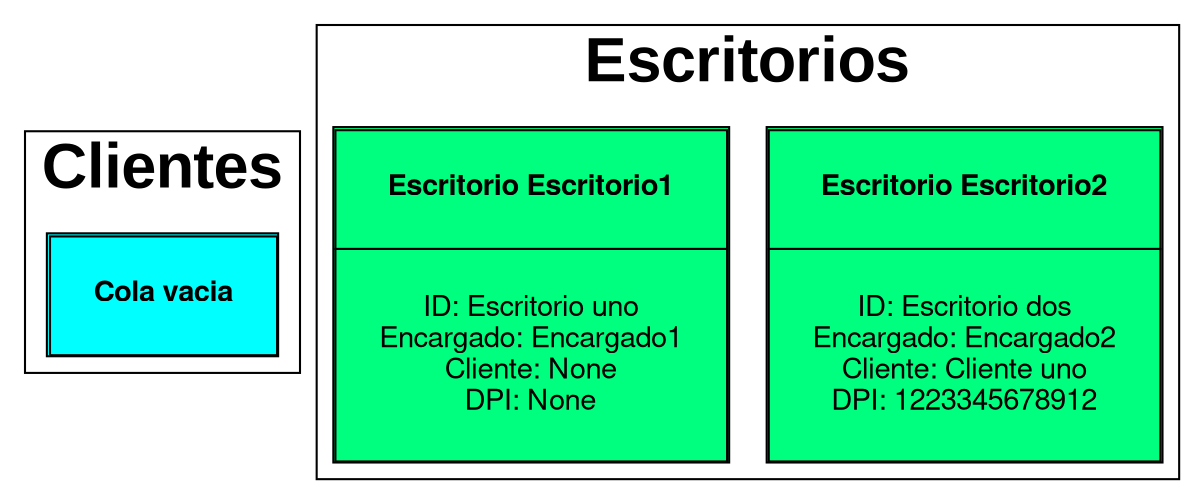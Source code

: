 digraph {fontname="Helventica,Arial,sans-serif" edge[dir=back] subgraph cluster0{fontsize=30 node[shape=plain style=filled pencolor="#00000" color="aqua" fontname="Helvetica,Arial,sans-serif"]Client[label=<<table cellspacing="0" cellpadding="20"><tr><td><b>Cola vacia</b></td></tr></table>>] label=<<b>Clientes</b>>} subgraph cluster1{fontsize=30 node[shape=plain style=filled pencolor="#00000" fontname="Helvetica,Arial,sans-serif"]DeskEscritorio2[color="springgreen" label=<<table cellspacing="0" cellpadding="20"><tr><td><b>Escritorio Escritorio2</b></td></tr><tr><td>ID: Escritorio dos<br/>Encargado: Encargado2<br/>Cliente: Cliente uno<br/>DPI: 1223345678912</td></tr></table>>]DeskEscritorio1[color="springgreen" label=<<table cellspacing="0" cellpadding="20"><tr><td><b>Escritorio Escritorio1</b></td></tr><tr><td>ID: Escritorio uno<br/>Encargado: Encargado1<br/>Cliente: None<br/>DPI: None</td></tr></table>>] label=<<b>Escritorios</b>>}}